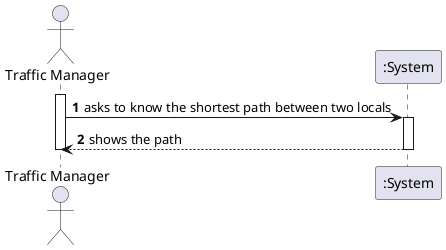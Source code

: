 @startuml
autonumber

actor "Traffic Manager" as TM
participant ":System" as S

activate TM

TM-> S: asks to know the shortest path between two locals
activate S
S --> TM:   shows the path
deactivate S

deactivate TM
@enduml